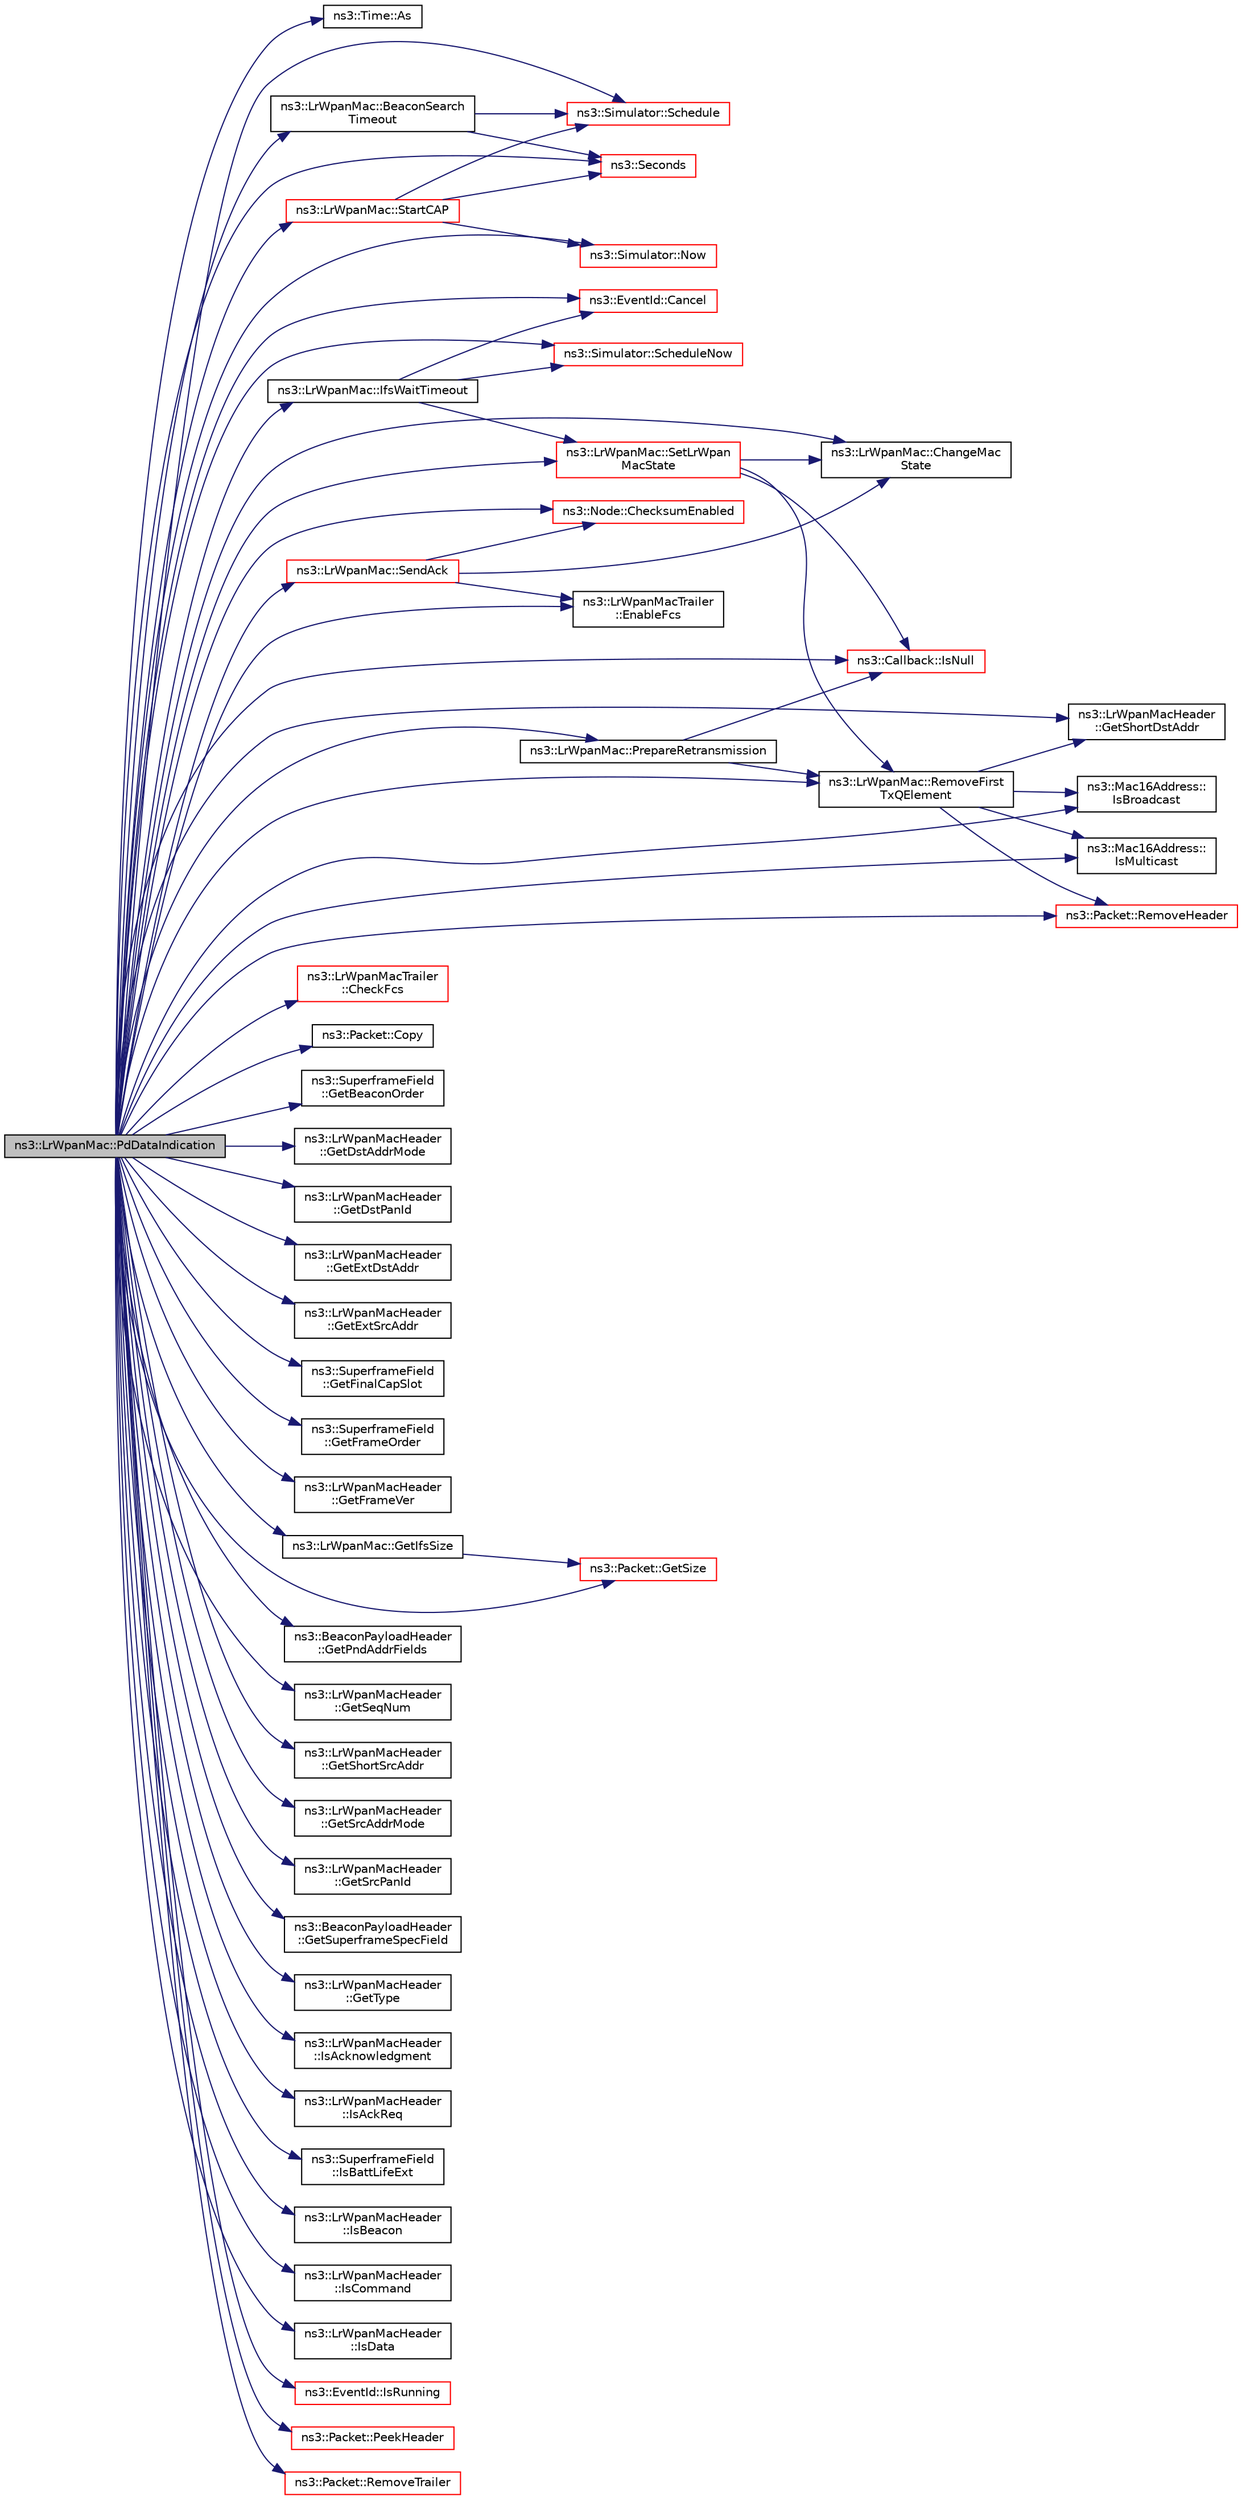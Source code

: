 digraph "ns3::LrWpanMac::PdDataIndication"
{
 // LATEX_PDF_SIZE
  edge [fontname="Helvetica",fontsize="10",labelfontname="Helvetica",labelfontsize="10"];
  node [fontname="Helvetica",fontsize="10",shape=record];
  rankdir="LR";
  Node1 [label="ns3::LrWpanMac::PdDataIndication",height=0.2,width=0.4,color="black", fillcolor="grey75", style="filled", fontcolor="black",tooltip="IEEE 802.15.4-2006 section 6.2.1.3 PD-DATA.indication Indicates the transfer of an MPDU from PHY to M..."];
  Node1 -> Node2 [color="midnightblue",fontsize="10",style="solid",fontname="Helvetica"];
  Node2 [label="ns3::Time::As",height=0.2,width=0.4,color="black", fillcolor="white", style="filled",URL="$classns3_1_1_time.html#ad5198e31c2512226ca0e58b31fad7fd0",tooltip="Attach a unit to a Time, to facilitate output in a specific unit."];
  Node1 -> Node3 [color="midnightblue",fontsize="10",style="solid",fontname="Helvetica"];
  Node3 [label="ns3::LrWpanMac::BeaconSearch\lTimeout",height=0.2,width=0.4,color="black", fillcolor="white", style="filled",URL="$classns3_1_1_lr_wpan_mac.html#a16e2c22743b7825fe4cd8d33406006d6",tooltip="Called if the device is unable to locate a beacon in the time set by MLME-SYNC.request."];
  Node3 -> Node4 [color="midnightblue",fontsize="10",style="solid",fontname="Helvetica"];
  Node4 [label="ns3::Simulator::Schedule",height=0.2,width=0.4,color="red", fillcolor="white", style="filled",URL="$classns3_1_1_simulator.html#a3da7d28335c8ac0e3e86781f766df241",tooltip="Schedule an event to expire after delay."];
  Node3 -> Node66 [color="midnightblue",fontsize="10",style="solid",fontname="Helvetica"];
  Node66 [label="ns3::Seconds",height=0.2,width=0.4,color="red", fillcolor="white", style="filled",URL="$group__timecivil.html#ga33c34b816f8ff6628e33d5c8e9713b9e",tooltip="Construct a Time in the indicated unit."];
  Node1 -> Node72 [color="midnightblue",fontsize="10",style="solid",fontname="Helvetica"];
  Node72 [label="ns3::EventId::Cancel",height=0.2,width=0.4,color="red", fillcolor="white", style="filled",URL="$classns3_1_1_event_id.html#a993ae94e48e014e1afd47edb16db7a11",tooltip="This method is syntactic sugar for the ns3::Simulator::Cancel method."];
  Node1 -> Node75 [color="midnightblue",fontsize="10",style="solid",fontname="Helvetica"];
  Node75 [label="ns3::LrWpanMac::ChangeMac\lState",height=0.2,width=0.4,color="black", fillcolor="white", style="filled",URL="$classns3_1_1_lr_wpan_mac.html#a9218b72b6b4326ae606de4a74a82ab6d",tooltip="Change the current MAC state to the given new state."];
  Node1 -> Node76 [color="midnightblue",fontsize="10",style="solid",fontname="Helvetica"];
  Node76 [label="ns3::LrWpanMacTrailer\l::CheckFcs",height=0.2,width=0.4,color="red", fillcolor="white", style="filled",URL="$classns3_1_1_lr_wpan_mac_trailer.html#ad0eff9b77569c8f6abce72a04b27794b",tooltip="Check the FCS of a given packet against the FCS value stored in the trailer."];
  Node1 -> Node79 [color="midnightblue",fontsize="10",style="solid",fontname="Helvetica"];
  Node79 [label="ns3::Node::ChecksumEnabled",height=0.2,width=0.4,color="red", fillcolor="white", style="filled",URL="$classns3_1_1_node.html#a0515bfe9a3aeb6605d657ba855699815",tooltip=" "];
  Node1 -> Node81 [color="midnightblue",fontsize="10",style="solid",fontname="Helvetica"];
  Node81 [label="ns3::Packet::Copy",height=0.2,width=0.4,color="black", fillcolor="white", style="filled",URL="$classns3_1_1_packet.html#afb38be706cfc761bc1c0591f595fc1b7",tooltip="performs a COW copy of the packet."];
  Node1 -> Node82 [color="midnightblue",fontsize="10",style="solid",fontname="Helvetica"];
  Node82 [label="ns3::LrWpanMacTrailer\l::EnableFcs",height=0.2,width=0.4,color="black", fillcolor="white", style="filled",URL="$classns3_1_1_lr_wpan_mac_trailer.html#ade854ac8fcf338673c01c205b693ecfc",tooltip="Enable or disable FCS calculation for this trailer."];
  Node1 -> Node83 [color="midnightblue",fontsize="10",style="solid",fontname="Helvetica"];
  Node83 [label="ns3::SuperframeField\l::GetBeaconOrder",height=0.2,width=0.4,color="black", fillcolor="white", style="filled",URL="$classns3_1_1_superframe_field.html#ad3ed321d9c50937c5d1d2367c9f00fb7",tooltip="Get the Superframe Specification Beacon Order field."];
  Node1 -> Node84 [color="midnightblue",fontsize="10",style="solid",fontname="Helvetica"];
  Node84 [label="ns3::LrWpanMacHeader\l::GetDstAddrMode",height=0.2,width=0.4,color="black", fillcolor="white", style="filled",URL="$classns3_1_1_lr_wpan_mac_header.html#af1b8e0437d5a0c2390cae5223ba69d27",tooltip="Get the Dest."];
  Node1 -> Node85 [color="midnightblue",fontsize="10",style="solid",fontname="Helvetica"];
  Node85 [label="ns3::LrWpanMacHeader\l::GetDstPanId",height=0.2,width=0.4,color="black", fillcolor="white", style="filled",URL="$classns3_1_1_lr_wpan_mac_header.html#a6b14d52b014c0897f19034d59a6d14ed",tooltip="Get the Destination PAN ID."];
  Node1 -> Node86 [color="midnightblue",fontsize="10",style="solid",fontname="Helvetica"];
  Node86 [label="ns3::LrWpanMacHeader\l::GetExtDstAddr",height=0.2,width=0.4,color="black", fillcolor="white", style="filled",URL="$classns3_1_1_lr_wpan_mac_header.html#a5608aba840337b7ae803e9a711940a72",tooltip="Get the Destination Extended address."];
  Node1 -> Node87 [color="midnightblue",fontsize="10",style="solid",fontname="Helvetica"];
  Node87 [label="ns3::LrWpanMacHeader\l::GetExtSrcAddr",height=0.2,width=0.4,color="black", fillcolor="white", style="filled",URL="$classns3_1_1_lr_wpan_mac_header.html#a1b3cca74fe29390bb720143bd7b411dc",tooltip="Get the Source Extended address."];
  Node1 -> Node88 [color="midnightblue",fontsize="10",style="solid",fontname="Helvetica"];
  Node88 [label="ns3::SuperframeField\l::GetFinalCapSlot",height=0.2,width=0.4,color="black", fillcolor="white", style="filled",URL="$classns3_1_1_superframe_field.html#a70def6a877a39a98326a8e956a3961aa",tooltip="Check if the Final CAP Slot bit is enabled."];
  Node1 -> Node89 [color="midnightblue",fontsize="10",style="solid",fontname="Helvetica"];
  Node89 [label="ns3::SuperframeField\l::GetFrameOrder",height=0.2,width=0.4,color="black", fillcolor="white", style="filled",URL="$classns3_1_1_superframe_field.html#ae9b7645b0b170234f59ecc0a960b8d19",tooltip="Get the Superframe Specification Frame Order field."];
  Node1 -> Node90 [color="midnightblue",fontsize="10",style="solid",fontname="Helvetica"];
  Node90 [label="ns3::LrWpanMacHeader\l::GetFrameVer",height=0.2,width=0.4,color="black", fillcolor="white", style="filled",URL="$classns3_1_1_lr_wpan_mac_header.html#aacdafb6d24b8006234f8e031178ca11e",tooltip="Get the Frame Version of Frame control field."];
  Node1 -> Node91 [color="midnightblue",fontsize="10",style="solid",fontname="Helvetica"];
  Node91 [label="ns3::LrWpanMac::GetIfsSize",height=0.2,width=0.4,color="black", fillcolor="white", style="filled",URL="$classns3_1_1_lr_wpan_mac.html#a035939492d340ec3aa862a40055c5b12",tooltip="Get the size of the Interframe Space according to MPDU size (m_txPkt)."];
  Node91 -> Node92 [color="midnightblue",fontsize="10",style="solid",fontname="Helvetica"];
  Node92 [label="ns3::Packet::GetSize",height=0.2,width=0.4,color="red", fillcolor="white", style="filled",URL="$classns3_1_1_packet.html#afff7cb1ff518ee6dc0d424e10a5ad6ec",tooltip="Returns the the size in bytes of the packet (including the zero-filled initial payload)."];
  Node1 -> Node94 [color="midnightblue",fontsize="10",style="solid",fontname="Helvetica"];
  Node94 [label="ns3::BeaconPayloadHeader\l::GetPndAddrFields",height=0.2,width=0.4,color="black", fillcolor="white", style="filled",URL="$classns3_1_1_beacon_payload_header.html#ab32c65085e8db06c77173cdd678a656d",tooltip=" "];
  Node1 -> Node95 [color="midnightblue",fontsize="10",style="solid",fontname="Helvetica"];
  Node95 [label="ns3::LrWpanMacHeader\l::GetSeqNum",height=0.2,width=0.4,color="black", fillcolor="white", style="filled",URL="$classns3_1_1_lr_wpan_mac_header.html#a64cd2afa9110bff6957b673a41362ca0",tooltip="Get the frame Sequence number."];
  Node1 -> Node96 [color="midnightblue",fontsize="10",style="solid",fontname="Helvetica"];
  Node96 [label="ns3::LrWpanMacHeader\l::GetShortDstAddr",height=0.2,width=0.4,color="black", fillcolor="white", style="filled",URL="$classns3_1_1_lr_wpan_mac_header.html#aad0102913510bdb6263e7fb3972bb209",tooltip="Get the Destination Short address."];
  Node1 -> Node97 [color="midnightblue",fontsize="10",style="solid",fontname="Helvetica"];
  Node97 [label="ns3::LrWpanMacHeader\l::GetShortSrcAddr",height=0.2,width=0.4,color="black", fillcolor="white", style="filled",URL="$classns3_1_1_lr_wpan_mac_header.html#a8af54dbac4a1d92b80d36d7d7d750bbb",tooltip="Get the Source Short address."];
  Node1 -> Node92 [color="midnightblue",fontsize="10",style="solid",fontname="Helvetica"];
  Node1 -> Node98 [color="midnightblue",fontsize="10",style="solid",fontname="Helvetica"];
  Node98 [label="ns3::LrWpanMacHeader\l::GetSrcAddrMode",height=0.2,width=0.4,color="black", fillcolor="white", style="filled",URL="$classns3_1_1_lr_wpan_mac_header.html#a36cfb9fe458b8a867392db524ef5e68c",tooltip="Get the Source Addressing Mode of Frame control field."];
  Node1 -> Node99 [color="midnightblue",fontsize="10",style="solid",fontname="Helvetica"];
  Node99 [label="ns3::LrWpanMacHeader\l::GetSrcPanId",height=0.2,width=0.4,color="black", fillcolor="white", style="filled",URL="$classns3_1_1_lr_wpan_mac_header.html#ae849e4fe2081928f67d07b98ec551f32",tooltip="Get the Source PAN ID."];
  Node1 -> Node100 [color="midnightblue",fontsize="10",style="solid",fontname="Helvetica"];
  Node100 [label="ns3::BeaconPayloadHeader\l::GetSuperframeSpecField",height=0.2,width=0.4,color="black", fillcolor="white", style="filled",URL="$classns3_1_1_beacon_payload_header.html#a6a1c18fb62e808aed80cad7dc3e2a996",tooltip="Get the superframe specification field from the beacon payload header."];
  Node1 -> Node101 [color="midnightblue",fontsize="10",style="solid",fontname="Helvetica"];
  Node101 [label="ns3::LrWpanMacHeader\l::GetType",height=0.2,width=0.4,color="black", fillcolor="white", style="filled",URL="$classns3_1_1_lr_wpan_mac_header.html#a7399fd8aadb86b1d9c42e6298622ae2a",tooltip="Get the header type."];
  Node1 -> Node102 [color="midnightblue",fontsize="10",style="solid",fontname="Helvetica"];
  Node102 [label="ns3::LrWpanMac::IfsWaitTimeout",height=0.2,width=0.4,color="black", fillcolor="white", style="filled",URL="$classns3_1_1_lr_wpan_mac.html#ac2350783e15aa82466d9351392eb28bf",tooltip="After a successful transmission of a frame (beacon, data) or an ack frame reception,..."];
  Node102 -> Node72 [color="midnightblue",fontsize="10",style="solid",fontname="Helvetica"];
  Node102 -> Node103 [color="midnightblue",fontsize="10",style="solid",fontname="Helvetica"];
  Node103 [label="ns3::Simulator::ScheduleNow",height=0.2,width=0.4,color="red", fillcolor="white", style="filled",URL="$classns3_1_1_simulator.html#ab8a8b58feaa12f531175df5fd355c362",tooltip="Schedule an event to expire Now."];
  Node102 -> Node106 [color="midnightblue",fontsize="10",style="solid",fontname="Helvetica"];
  Node106 [label="ns3::LrWpanMac::SetLrWpan\lMacState",height=0.2,width=0.4,color="red", fillcolor="white", style="filled",URL="$classns3_1_1_lr_wpan_mac.html#a6749a353feb70bbb851b03477f56dc69",tooltip="CSMA-CA algorithm calls back the MAC after executing channel assessment."];
  Node106 -> Node75 [color="midnightblue",fontsize="10",style="solid",fontname="Helvetica"];
  Node106 -> Node112 [color="midnightblue",fontsize="10",style="solid",fontname="Helvetica"];
  Node112 [label="ns3::Callback::IsNull",height=0.2,width=0.4,color="red", fillcolor="white", style="filled",URL="$classns3_1_1_callback.html#a42eb007ca42c35b96daa497d6d42d5f2",tooltip="Check for null implementation."];
  Node106 -> Node115 [color="midnightblue",fontsize="10",style="solid",fontname="Helvetica"];
  Node115 [label="ns3::LrWpanMac::RemoveFirst\lTxQElement",height=0.2,width=0.4,color="black", fillcolor="white", style="filled",URL="$classns3_1_1_lr_wpan_mac.html#a359da7ecf2f56e4f62f5e8173bf989dd",tooltip="Remove the tip of the transmission queue, including clean up related to the last packet transmission."];
  Node115 -> Node96 [color="midnightblue",fontsize="10",style="solid",fontname="Helvetica"];
  Node115 -> Node116 [color="midnightblue",fontsize="10",style="solid",fontname="Helvetica"];
  Node116 [label="ns3::Mac16Address::\lIsBroadcast",height=0.2,width=0.4,color="black", fillcolor="white", style="filled",URL="$classns3_1_1_mac16_address.html#a14e46b632e34e41d42adb02c4c50185a",tooltip="Checks if the address is a broadcast address according to 802.15.4 scheme (i.e., 0xFFFF)."];
  Node115 -> Node117 [color="midnightblue",fontsize="10",style="solid",fontname="Helvetica"];
  Node117 [label="ns3::Mac16Address::\lIsMulticast",height=0.2,width=0.4,color="black", fillcolor="white", style="filled",URL="$classns3_1_1_mac16_address.html#aa64d5aeb71c210a0bad9830e1542f015",tooltip="Checks if the address is a multicast address according to RFC 4944 Section 9 (i.e...."];
  Node115 -> Node118 [color="midnightblue",fontsize="10",style="solid",fontname="Helvetica"];
  Node118 [label="ns3::Packet::RemoveHeader",height=0.2,width=0.4,color="red", fillcolor="white", style="filled",URL="$classns3_1_1_packet.html#a0961eccf975d75f902d40956c93ba63e",tooltip="Deserialize and remove the header from the internal buffer."];
  Node1 -> Node133 [color="midnightblue",fontsize="10",style="solid",fontname="Helvetica"];
  Node133 [label="ns3::LrWpanMacHeader\l::IsAcknowledgment",height=0.2,width=0.4,color="black", fillcolor="white", style="filled",URL="$classns3_1_1_lr_wpan_mac_header.html#ae59f80cedbadfdd863e2bf068b987aad",tooltip="Returns true if the header is an ack."];
  Node1 -> Node134 [color="midnightblue",fontsize="10",style="solid",fontname="Helvetica"];
  Node134 [label="ns3::LrWpanMacHeader\l::IsAckReq",height=0.2,width=0.4,color="black", fillcolor="white", style="filled",URL="$classns3_1_1_lr_wpan_mac_header.html#ac2abbbd1a822d3f8364eb1670cc988d8",tooltip="Check if Ack."];
  Node1 -> Node135 [color="midnightblue",fontsize="10",style="solid",fontname="Helvetica"];
  Node135 [label="ns3::SuperframeField\l::IsBattLifeExt",height=0.2,width=0.4,color="black", fillcolor="white", style="filled",URL="$classns3_1_1_superframe_field.html#a0e9791bfa405e1148d4b88426e66328b",tooltip="Check if the Battery Life Extension bit is enabled."];
  Node1 -> Node136 [color="midnightblue",fontsize="10",style="solid",fontname="Helvetica"];
  Node136 [label="ns3::LrWpanMacHeader\l::IsBeacon",height=0.2,width=0.4,color="black", fillcolor="white", style="filled",URL="$classns3_1_1_lr_wpan_mac_header.html#a3b77d46e91bc9f6b6ec3cbd5b44931fe",tooltip="Returns true if the header is a beacon."];
  Node1 -> Node116 [color="midnightblue",fontsize="10",style="solid",fontname="Helvetica"];
  Node1 -> Node137 [color="midnightblue",fontsize="10",style="solid",fontname="Helvetica"];
  Node137 [label="ns3::LrWpanMacHeader\l::IsCommand",height=0.2,width=0.4,color="black", fillcolor="white", style="filled",URL="$classns3_1_1_lr_wpan_mac_header.html#aae0f2b1d74373026b4cffd588e63096b",tooltip="Returns true if the header is a command."];
  Node1 -> Node138 [color="midnightblue",fontsize="10",style="solid",fontname="Helvetica"];
  Node138 [label="ns3::LrWpanMacHeader\l::IsData",height=0.2,width=0.4,color="black", fillcolor="white", style="filled",URL="$classns3_1_1_lr_wpan_mac_header.html#a8c9129de8b81045a6ecddb26df43c6ae",tooltip="Returns true if the header is a data."];
  Node1 -> Node117 [color="midnightblue",fontsize="10",style="solid",fontname="Helvetica"];
  Node1 -> Node112 [color="midnightblue",fontsize="10",style="solid",fontname="Helvetica"];
  Node1 -> Node108 [color="midnightblue",fontsize="10",style="solid",fontname="Helvetica"];
  Node108 [label="ns3::EventId::IsRunning",height=0.2,width=0.4,color="red", fillcolor="white", style="filled",URL="$classns3_1_1_event_id.html#a8b41e6f8c54db6bede8a7dcaf917074a",tooltip="This method is syntactic sugar for !IsExpired()."];
  Node1 -> Node42 [color="midnightblue",fontsize="10",style="solid",fontname="Helvetica"];
  Node42 [label="ns3::Simulator::Now",height=0.2,width=0.4,color="red", fillcolor="white", style="filled",URL="$classns3_1_1_simulator.html#ac3178fa975b419f7875e7105be122800",tooltip="Return the current simulation virtual time."];
  Node1 -> Node139 [color="midnightblue",fontsize="10",style="solid",fontname="Helvetica"];
  Node139 [label="ns3::Packet::PeekHeader",height=0.2,width=0.4,color="red", fillcolor="white", style="filled",URL="$classns3_1_1_packet.html#acc152757db7d44974640b089335b7003",tooltip="Deserialize but does not remove the header from the internal buffer."];
  Node1 -> Node140 [color="midnightblue",fontsize="10",style="solid",fontname="Helvetica"];
  Node140 [label="ns3::LrWpanMac::PrepareRetransmission",height=0.2,width=0.4,color="black", fillcolor="white", style="filled",URL="$classns3_1_1_lr_wpan_mac.html#ab13e2a85286df14146410591f378f81d",tooltip="Check for remaining retransmissions for the packet currently being sent."];
  Node140 -> Node112 [color="midnightblue",fontsize="10",style="solid",fontname="Helvetica"];
  Node140 -> Node115 [color="midnightblue",fontsize="10",style="solid",fontname="Helvetica"];
  Node1 -> Node115 [color="midnightblue",fontsize="10",style="solid",fontname="Helvetica"];
  Node1 -> Node118 [color="midnightblue",fontsize="10",style="solid",fontname="Helvetica"];
  Node1 -> Node141 [color="midnightblue",fontsize="10",style="solid",fontname="Helvetica"];
  Node141 [label="ns3::Packet::RemoveTrailer",height=0.2,width=0.4,color="red", fillcolor="white", style="filled",URL="$classns3_1_1_packet.html#a2155e042083e9a17ad3b33f9fecb4be4",tooltip="Remove a deserialized trailer from the internal buffer."];
  Node1 -> Node4 [color="midnightblue",fontsize="10",style="solid",fontname="Helvetica"];
  Node1 -> Node103 [color="midnightblue",fontsize="10",style="solid",fontname="Helvetica"];
  Node1 -> Node66 [color="midnightblue",fontsize="10",style="solid",fontname="Helvetica"];
  Node1 -> Node146 [color="midnightblue",fontsize="10",style="solid",fontname="Helvetica"];
  Node146 [label="ns3::LrWpanMac::SendAck",height=0.2,width=0.4,color="red", fillcolor="white", style="filled",URL="$classns3_1_1_lr_wpan_mac.html#afdf2ca2fc6e15fbb1767720607a101f8",tooltip="Send an acknowledgment packet for the given sequence number."];
  Node146 -> Node75 [color="midnightblue",fontsize="10",style="solid",fontname="Helvetica"];
  Node146 -> Node79 [color="midnightblue",fontsize="10",style="solid",fontname="Helvetica"];
  Node146 -> Node82 [color="midnightblue",fontsize="10",style="solid",fontname="Helvetica"];
  Node1 -> Node106 [color="midnightblue",fontsize="10",style="solid",fontname="Helvetica"];
  Node1 -> Node184 [color="midnightblue",fontsize="10",style="solid",fontname="Helvetica"];
  Node184 [label="ns3::LrWpanMac::StartCAP",height=0.2,width=0.4,color="red", fillcolor="white", style="filled",URL="$classns3_1_1_lr_wpan_mac.html#aeebea15cd94673614f71e5bf3b4f87a4",tooltip="Called to begin the Contention Access Period (CAP) in a beacon-enabled mode."];
  Node184 -> Node42 [color="midnightblue",fontsize="10",style="solid",fontname="Helvetica"];
  Node184 -> Node4 [color="midnightblue",fontsize="10",style="solid",fontname="Helvetica"];
  Node184 -> Node66 [color="midnightblue",fontsize="10",style="solid",fontname="Helvetica"];
}
